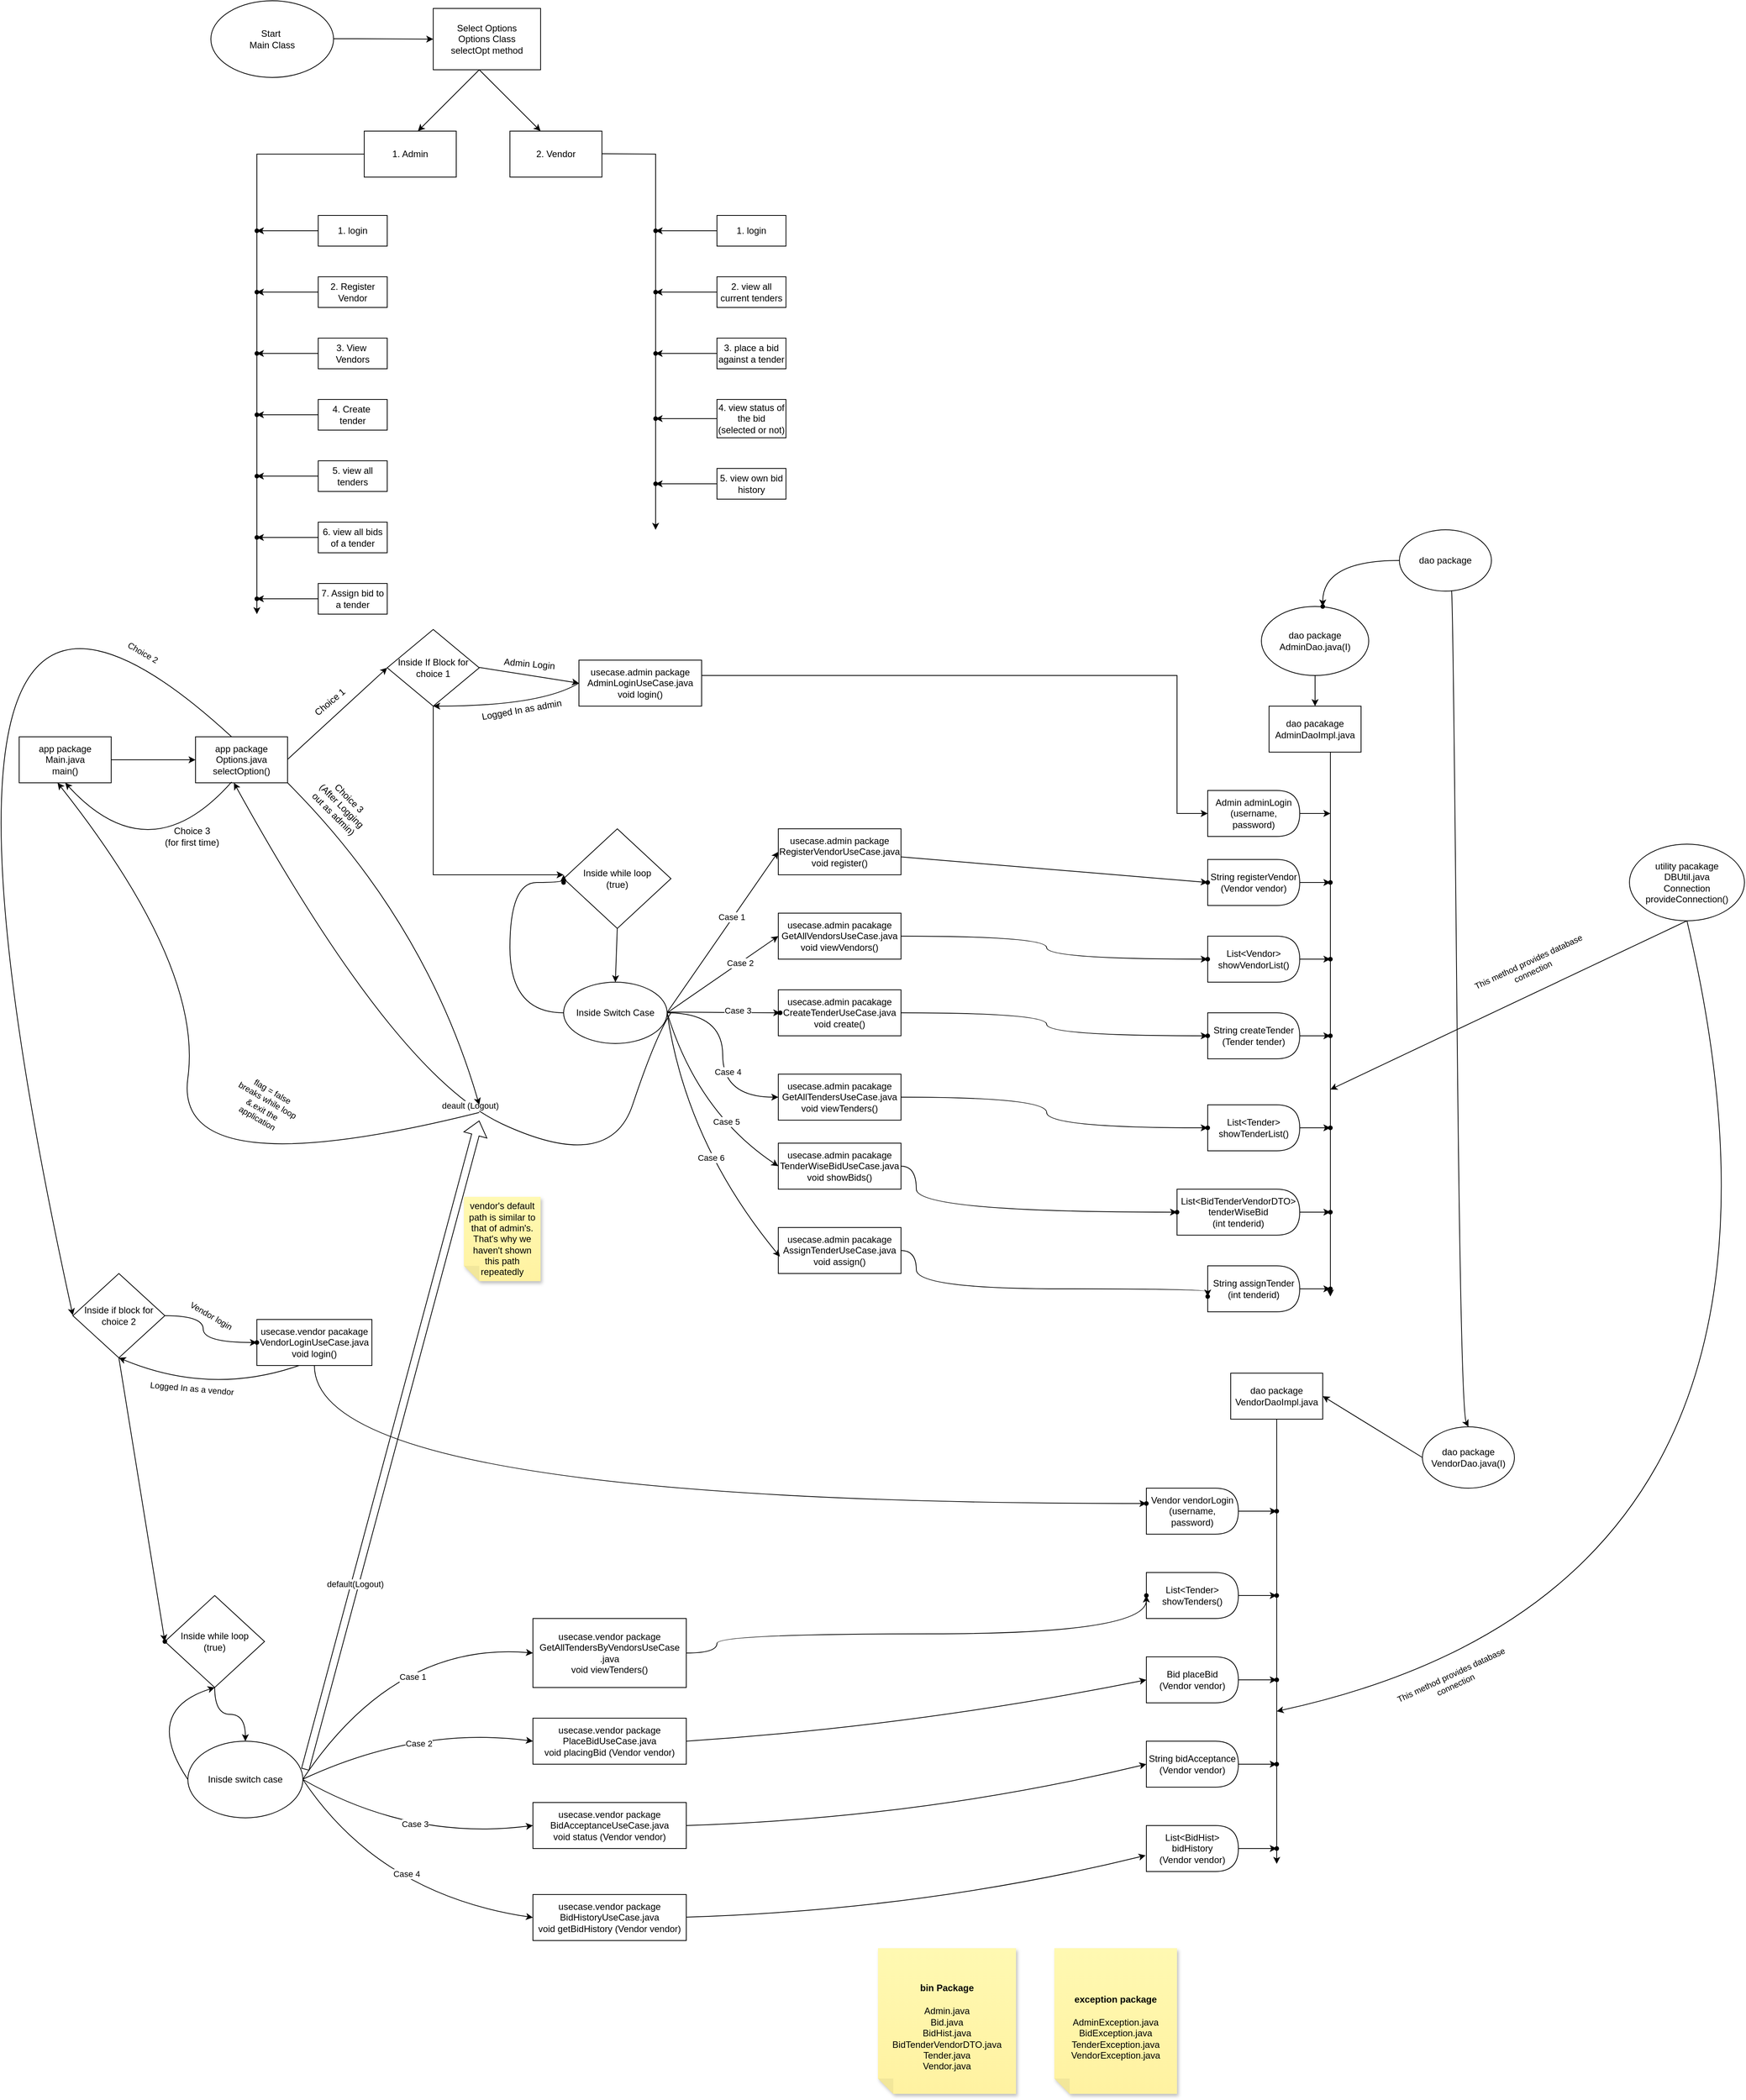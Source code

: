 <mxfile version="20.4.0" type="device"><diagram id="Ul2iDiEWgDCmlywOVxto" name="Page-1"><mxGraphModel dx="1320" dy="484" grid="1" gridSize="10" guides="1" tooltips="1" connect="1" arrows="1" fold="1" page="1" pageScale="1" pageWidth="3000" pageHeight="3000" math="0" shadow="0"><root><mxCell id="0"/><mxCell id="1" parent="0"/><mxCell id="Vb8erwmo1ZX8nQdqo-HF-2" value="Start&amp;nbsp;&lt;br&gt;Main Class" style="ellipse;whiteSpace=wrap;html=1;" parent="1" vertex="1"><mxGeometry x="340" y="40" width="160" height="100" as="geometry"/></mxCell><mxCell id="Vb8erwmo1ZX8nQdqo-HF-3" value="" style="edgeStyle=none;orthogonalLoop=1;jettySize=auto;html=1;rounded=0;" parent="1" edge="1"><mxGeometry width="80" relative="1" as="geometry"><mxPoint x="500" y="89.5" as="sourcePoint"/><mxPoint x="630" y="90" as="targetPoint"/><Array as="points"><mxPoint x="530" y="89.5"/></Array></mxGeometry></mxCell><mxCell id="Vb8erwmo1ZX8nQdqo-HF-4" value="Select Options&lt;br&gt;Options Class&lt;br&gt;selectOpt method" style="whiteSpace=wrap;html=1;" parent="1" vertex="1"><mxGeometry x="630" y="50" width="140" height="80" as="geometry"/></mxCell><mxCell id="Vb8erwmo1ZX8nQdqo-HF-5" value="" style="edgeStyle=none;orthogonalLoop=1;jettySize=auto;html=1;rounded=0;" parent="1" edge="1"><mxGeometry width="80" relative="1" as="geometry"><mxPoint x="690" y="130" as="sourcePoint"/><mxPoint x="610" y="210" as="targetPoint"/><Array as="points"/></mxGeometry></mxCell><mxCell id="Vb8erwmo1ZX8nQdqo-HF-6" value="" style="edgeStyle=none;orthogonalLoop=1;jettySize=auto;html=1;rounded=0;" parent="1" edge="1"><mxGeometry width="80" relative="1" as="geometry"><mxPoint x="690" y="130" as="sourcePoint"/><mxPoint x="770" y="210" as="targetPoint"/><Array as="points"/></mxGeometry></mxCell><mxCell id="Vb8erwmo1ZX8nQdqo-HF-7" value="1. Admin" style="whiteSpace=wrap;html=1;" parent="1" vertex="1"><mxGeometry x="540" y="210" width="120" height="60" as="geometry"/></mxCell><mxCell id="Vb8erwmo1ZX8nQdqo-HF-8" value="2. Vendor" style="whiteSpace=wrap;html=1;" parent="1" vertex="1"><mxGeometry x="730" y="210" width="120" height="60" as="geometry"/></mxCell><mxCell id="Vb8erwmo1ZX8nQdqo-HF-10" value="" style="edgeStyle=none;orthogonalLoop=1;jettySize=auto;html=1;rounded=0;exitX=0;exitY=0.5;exitDx=0;exitDy=0;" parent="1" source="Vb8erwmo1ZX8nQdqo-HF-7" edge="1"><mxGeometry width="80" relative="1" as="geometry"><mxPoint x="530" y="270" as="sourcePoint"/><mxPoint x="400" y="840" as="targetPoint"/><Array as="points"><mxPoint x="400" y="240"/><mxPoint x="400" y="360"/><mxPoint x="400" y="800"/></Array></mxGeometry></mxCell><mxCell id="Vb8erwmo1ZX8nQdqo-HF-24" value="" style="edgeStyle=none;rounded=0;orthogonalLoop=1;jettySize=auto;html=1;" parent="1" source="Vb8erwmo1ZX8nQdqo-HF-13" target="Vb8erwmo1ZX8nQdqo-HF-23" edge="1"><mxGeometry relative="1" as="geometry"/></mxCell><mxCell id="Vb8erwmo1ZX8nQdqo-HF-13" value="1. login" style="whiteSpace=wrap;html=1;" parent="1" vertex="1"><mxGeometry x="480" y="320" width="90" height="40" as="geometry"/></mxCell><mxCell id="Vb8erwmo1ZX8nQdqo-HF-26" value="" style="edgeStyle=none;rounded=0;orthogonalLoop=1;jettySize=auto;html=1;" parent="1" source="Vb8erwmo1ZX8nQdqo-HF-14" target="Vb8erwmo1ZX8nQdqo-HF-25" edge="1"><mxGeometry relative="1" as="geometry"/></mxCell><mxCell id="Vb8erwmo1ZX8nQdqo-HF-14" value="2. Register Vendor" style="whiteSpace=wrap;html=1;" parent="1" vertex="1"><mxGeometry x="480" y="400" width="90" height="40" as="geometry"/></mxCell><mxCell id="Vb8erwmo1ZX8nQdqo-HF-28" value="" style="edgeStyle=none;rounded=0;orthogonalLoop=1;jettySize=auto;html=1;" parent="1" source="Vb8erwmo1ZX8nQdqo-HF-15" target="Vb8erwmo1ZX8nQdqo-HF-27" edge="1"><mxGeometry relative="1" as="geometry"/></mxCell><mxCell id="Vb8erwmo1ZX8nQdqo-HF-15" value="3. View&amp;nbsp; Vendors" style="whiteSpace=wrap;html=1;" parent="1" vertex="1"><mxGeometry x="480" y="480" width="90" height="40" as="geometry"/></mxCell><mxCell id="Vb8erwmo1ZX8nQdqo-HF-30" value="" style="edgeStyle=none;rounded=0;orthogonalLoop=1;jettySize=auto;html=1;" parent="1" source="Vb8erwmo1ZX8nQdqo-HF-16" target="Vb8erwmo1ZX8nQdqo-HF-29" edge="1"><mxGeometry relative="1" as="geometry"/></mxCell><mxCell id="Vb8erwmo1ZX8nQdqo-HF-16" value="4. Create&amp;nbsp; tender" style="whiteSpace=wrap;html=1;" parent="1" vertex="1"><mxGeometry x="480" y="560" width="90" height="40" as="geometry"/></mxCell><mxCell id="Vb8erwmo1ZX8nQdqo-HF-33" value="" style="edgeStyle=none;rounded=0;orthogonalLoop=1;jettySize=auto;html=1;" parent="1" source="Vb8erwmo1ZX8nQdqo-HF-17" target="Vb8erwmo1ZX8nQdqo-HF-32" edge="1"><mxGeometry relative="1" as="geometry"/></mxCell><mxCell id="Vb8erwmo1ZX8nQdqo-HF-17" value="5. view all&lt;br&gt;tenders" style="whiteSpace=wrap;html=1;" parent="1" vertex="1"><mxGeometry x="480" y="640" width="90" height="40" as="geometry"/></mxCell><mxCell id="Vb8erwmo1ZX8nQdqo-HF-36" value="" style="edgeStyle=none;rounded=0;orthogonalLoop=1;jettySize=auto;html=1;" parent="1" source="Vb8erwmo1ZX8nQdqo-HF-18" target="Vb8erwmo1ZX8nQdqo-HF-35" edge="1"><mxGeometry relative="1" as="geometry"/></mxCell><mxCell id="Vb8erwmo1ZX8nQdqo-HF-18" value="6. view all bids of a tender" style="whiteSpace=wrap;html=1;" parent="1" vertex="1"><mxGeometry x="480" y="720" width="90" height="40" as="geometry"/></mxCell><mxCell id="Vb8erwmo1ZX8nQdqo-HF-39" value="" style="edgeStyle=none;rounded=0;orthogonalLoop=1;jettySize=auto;html=1;" parent="1" source="Vb8erwmo1ZX8nQdqo-HF-19" target="Vb8erwmo1ZX8nQdqo-HF-38" edge="1"><mxGeometry relative="1" as="geometry"/></mxCell><mxCell id="Vb8erwmo1ZX8nQdqo-HF-19" value="7. Assign bid to a tender" style="whiteSpace=wrap;html=1;" parent="1" vertex="1"><mxGeometry x="480" y="800" width="90" height="40" as="geometry"/></mxCell><mxCell id="Vb8erwmo1ZX8nQdqo-HF-23" value="" style="shape=waypoint;sketch=0;size=6;pointerEvents=1;points=[];fillColor=default;resizable=0;rotatable=0;perimeter=centerPerimeter;snapToPoint=1;" parent="1" vertex="1"><mxGeometry x="380" y="320" width="40" height="40" as="geometry"/></mxCell><mxCell id="Vb8erwmo1ZX8nQdqo-HF-25" value="" style="shape=waypoint;sketch=0;size=6;pointerEvents=1;points=[];fillColor=default;resizable=0;rotatable=0;perimeter=centerPerimeter;snapToPoint=1;" parent="1" vertex="1"><mxGeometry x="380" y="400" width="40" height="40" as="geometry"/></mxCell><mxCell id="Vb8erwmo1ZX8nQdqo-HF-27" value="" style="shape=waypoint;sketch=0;size=6;pointerEvents=1;points=[];fillColor=default;resizable=0;rotatable=0;perimeter=centerPerimeter;snapToPoint=1;" parent="1" vertex="1"><mxGeometry x="380" y="480" width="40" height="40" as="geometry"/></mxCell><mxCell id="Vb8erwmo1ZX8nQdqo-HF-29" value="" style="shape=waypoint;sketch=0;size=6;pointerEvents=1;points=[];fillColor=default;resizable=0;rotatable=0;perimeter=centerPerimeter;snapToPoint=1;" parent="1" vertex="1"><mxGeometry x="380" y="560" width="40" height="40" as="geometry"/></mxCell><mxCell id="Vb8erwmo1ZX8nQdqo-HF-32" value="" style="shape=waypoint;sketch=0;size=6;pointerEvents=1;points=[];fillColor=default;resizable=0;rotatable=0;perimeter=centerPerimeter;snapToPoint=1;" parent="1" vertex="1"><mxGeometry x="380" y="640" width="40" height="40" as="geometry"/></mxCell><mxCell id="Vb8erwmo1ZX8nQdqo-HF-35" value="" style="shape=waypoint;sketch=0;size=6;pointerEvents=1;points=[];fillColor=default;resizable=0;rotatable=0;perimeter=centerPerimeter;snapToPoint=1;" parent="1" vertex="1"><mxGeometry x="380" y="720" width="40" height="40" as="geometry"/></mxCell><mxCell id="Vb8erwmo1ZX8nQdqo-HF-38" value="" style="shape=waypoint;sketch=0;size=6;pointerEvents=1;points=[];fillColor=default;resizable=0;rotatable=0;perimeter=centerPerimeter;snapToPoint=1;" parent="1" vertex="1"><mxGeometry x="380" y="800" width="40" height="40" as="geometry"/></mxCell><mxCell id="Vb8erwmo1ZX8nQdqo-HF-42" value="" style="edgeStyle=none;orthogonalLoop=1;jettySize=auto;html=1;rounded=0;" parent="1" edge="1"><mxGeometry width="80" relative="1" as="geometry"><mxPoint x="850" y="239.5" as="sourcePoint"/><mxPoint x="920" y="730" as="targetPoint"/><Array as="points"><mxPoint x="920" y="240"/></Array></mxGeometry></mxCell><mxCell id="Vb8erwmo1ZX8nQdqo-HF-49" value="" style="edgeStyle=none;rounded=0;orthogonalLoop=1;jettySize=auto;html=1;" parent="1" source="Vb8erwmo1ZX8nQdqo-HF-43" target="Vb8erwmo1ZX8nQdqo-HF-48" edge="1"><mxGeometry relative="1" as="geometry"/></mxCell><mxCell id="Vb8erwmo1ZX8nQdqo-HF-43" value="1. login" style="whiteSpace=wrap;html=1;" parent="1" vertex="1"><mxGeometry x="1000" y="320" width="90" height="40" as="geometry"/></mxCell><mxCell id="Vb8erwmo1ZX8nQdqo-HF-53" value="" style="edgeStyle=none;rounded=0;orthogonalLoop=1;jettySize=auto;html=1;" parent="1" source="Vb8erwmo1ZX8nQdqo-HF-44" target="Vb8erwmo1ZX8nQdqo-HF-52" edge="1"><mxGeometry relative="1" as="geometry"/></mxCell><mxCell id="Vb8erwmo1ZX8nQdqo-HF-44" value="2. view all current tenders" style="whiteSpace=wrap;html=1;" parent="1" vertex="1"><mxGeometry x="1000" y="400" width="90" height="40" as="geometry"/></mxCell><mxCell id="Vb8erwmo1ZX8nQdqo-HF-55" value="" style="edgeStyle=none;rounded=0;orthogonalLoop=1;jettySize=auto;html=1;" parent="1" source="Vb8erwmo1ZX8nQdqo-HF-45" target="Vb8erwmo1ZX8nQdqo-HF-54" edge="1"><mxGeometry relative="1" as="geometry"/></mxCell><mxCell id="Vb8erwmo1ZX8nQdqo-HF-45" value="3. place a bid against a tender" style="whiteSpace=wrap;html=1;" parent="1" vertex="1"><mxGeometry x="1000" y="480" width="90" height="40" as="geometry"/></mxCell><mxCell id="Vb8erwmo1ZX8nQdqo-HF-64" value="" style="edgeStyle=none;rounded=0;orthogonalLoop=1;jettySize=auto;html=1;" parent="1" source="Vb8erwmo1ZX8nQdqo-HF-46" target="Vb8erwmo1ZX8nQdqo-HF-63" edge="1"><mxGeometry relative="1" as="geometry"/></mxCell><mxCell id="Vb8erwmo1ZX8nQdqo-HF-46" value="4. view status of the bid (selected or not)" style="whiteSpace=wrap;html=1;" parent="1" vertex="1"><mxGeometry x="1000" y="560" width="90" height="50" as="geometry"/></mxCell><mxCell id="Vb8erwmo1ZX8nQdqo-HF-66" value="" style="edgeStyle=none;rounded=0;orthogonalLoop=1;jettySize=auto;html=1;" parent="1" source="Vb8erwmo1ZX8nQdqo-HF-47" target="Vb8erwmo1ZX8nQdqo-HF-65" edge="1"><mxGeometry relative="1" as="geometry"/></mxCell><mxCell id="Vb8erwmo1ZX8nQdqo-HF-47" value="5. view own bid history" style="whiteSpace=wrap;html=1;" parent="1" vertex="1"><mxGeometry x="1000" y="650" width="90" height="40" as="geometry"/></mxCell><mxCell id="Vb8erwmo1ZX8nQdqo-HF-48" value="" style="shape=waypoint;sketch=0;size=6;pointerEvents=1;points=[];fillColor=default;resizable=0;rotatable=0;perimeter=centerPerimeter;snapToPoint=1;" parent="1" vertex="1"><mxGeometry x="900" y="320" width="40" height="40" as="geometry"/></mxCell><mxCell id="Vb8erwmo1ZX8nQdqo-HF-52" value="" style="shape=waypoint;sketch=0;size=6;pointerEvents=1;points=[];fillColor=default;resizable=0;rotatable=0;perimeter=centerPerimeter;snapToPoint=1;" parent="1" vertex="1"><mxGeometry x="900" y="400" width="40" height="40" as="geometry"/></mxCell><mxCell id="Vb8erwmo1ZX8nQdqo-HF-54" value="" style="shape=waypoint;sketch=0;size=6;pointerEvents=1;points=[];fillColor=default;resizable=0;rotatable=0;perimeter=centerPerimeter;snapToPoint=1;" parent="1" vertex="1"><mxGeometry x="900" y="480" width="40" height="40" as="geometry"/></mxCell><mxCell id="Vb8erwmo1ZX8nQdqo-HF-63" value="" style="shape=waypoint;sketch=0;size=6;pointerEvents=1;points=[];fillColor=default;resizable=0;rotatable=0;perimeter=centerPerimeter;snapToPoint=1;" parent="1" vertex="1"><mxGeometry x="900" y="565" width="40" height="40" as="geometry"/></mxCell><mxCell id="Vb8erwmo1ZX8nQdqo-HF-65" value="" style="shape=waypoint;sketch=0;size=6;pointerEvents=1;points=[];fillColor=default;resizable=0;rotatable=0;perimeter=centerPerimeter;snapToPoint=1;" parent="1" vertex="1"><mxGeometry x="900" y="650" width="40" height="40" as="geometry"/></mxCell><mxCell id="sPoyVnYKJgYeR2jsrDUK-5" value="" style="edgeStyle=orthogonalEdgeStyle;rounded=0;orthogonalLoop=1;jettySize=auto;html=1;" edge="1" parent="1" source="sPoyVnYKJgYeR2jsrDUK-1" target="sPoyVnYKJgYeR2jsrDUK-3"><mxGeometry relative="1" as="geometry"/></mxCell><mxCell id="sPoyVnYKJgYeR2jsrDUK-1" value="app package&lt;br&gt;Main.java&lt;br&gt;main()" style="whiteSpace=wrap;html=1;" vertex="1" parent="1"><mxGeometry x="90" y="1000" width="120" height="60" as="geometry"/></mxCell><mxCell id="sPoyVnYKJgYeR2jsrDUK-3" value="app package&lt;br&gt;Options.java&lt;br&gt;selectOption()" style="whiteSpace=wrap;html=1;" vertex="1" parent="1"><mxGeometry x="320" y="1000" width="120" height="60" as="geometry"/></mxCell><mxCell id="sPoyVnYKJgYeR2jsrDUK-20" style="edgeStyle=orthogonalEdgeStyle;rounded=0;orthogonalLoop=1;jettySize=auto;html=1;exitX=1;exitY=0.5;exitDx=0;exitDy=0;entryX=0;entryY=0.5;entryDx=0;entryDy=0;" edge="1" parent="1" source="sPoyVnYKJgYeR2jsrDUK-4" target="sPoyVnYKJgYeR2jsrDUK-17"><mxGeometry relative="1" as="geometry"><Array as="points"><mxPoint x="1600" y="920"/><mxPoint x="1600" y="1100"/></Array></mxGeometry></mxCell><mxCell id="sPoyVnYKJgYeR2jsrDUK-4" value="usecase.admin package AdminLoginUseCase.java&lt;br&gt;void login()" style="whiteSpace=wrap;html=1;" vertex="1" parent="1"><mxGeometry x="820" y="900" width="160" height="60" as="geometry"/></mxCell><mxCell id="sPoyVnYKJgYeR2jsrDUK-8" value="" style="edgeStyle=none;orthogonalLoop=1;jettySize=auto;html=1;rounded=0;entryX=0;entryY=0.5;entryDx=0;entryDy=0;" edge="1" parent="1" target="sPoyVnYKJgYeR2jsrDUK-23"><mxGeometry width="80" relative="1" as="geometry"><mxPoint x="440" y="1029.5" as="sourcePoint"/><mxPoint x="520" y="1029.5" as="targetPoint"/><Array as="points"/></mxGeometry></mxCell><mxCell id="sPoyVnYKJgYeR2jsrDUK-9" value="Choice 1" style="text;html=1;resizable=0;autosize=1;align=center;verticalAlign=middle;points=[];fillColor=none;strokeColor=none;rounded=0;rotation=-40;" vertex="1" parent="1"><mxGeometry x="460" y="940" width="70" height="30" as="geometry"/></mxCell><mxCell id="sPoyVnYKJgYeR2jsrDUK-13" value="Choice 3 &lt;br&gt;(for first time)" style="text;html=1;resizable=0;autosize=1;align=center;verticalAlign=middle;points=[];fillColor=none;strokeColor=none;rounded=0;rotation=0;" vertex="1" parent="1"><mxGeometry x="270" y="1110" width="90" height="40" as="geometry"/></mxCell><mxCell id="sPoyVnYKJgYeR2jsrDUK-14" value="Admin Login" style="text;html=1;resizable=0;autosize=1;align=center;verticalAlign=middle;points=[];fillColor=none;strokeColor=none;rounded=0;rotation=5;" vertex="1" parent="1"><mxGeometry x="710" y="890" width="90" height="30" as="geometry"/></mxCell><mxCell id="sPoyVnYKJgYeR2jsrDUK-64" value="" style="edgeStyle=none;rounded=0;orthogonalLoop=1;jettySize=auto;html=1;" edge="1" parent="1" source="sPoyVnYKJgYeR2jsrDUK-15" target="sPoyVnYKJgYeR2jsrDUK-16"><mxGeometry relative="1" as="geometry"/></mxCell><mxCell id="sPoyVnYKJgYeR2jsrDUK-15" value="dao package&lt;br&gt;AdminDao.java(I)" style="ellipse;whiteSpace=wrap;html=1;" vertex="1" parent="1"><mxGeometry x="1710" y="830" width="140" height="90" as="geometry"/></mxCell><mxCell id="sPoyVnYKJgYeR2jsrDUK-16" value="dao pacakage&lt;br&gt;AdminDaoImpl.java" style="whiteSpace=wrap;html=1;" vertex="1" parent="1"><mxGeometry x="1720" y="960" width="120" height="60" as="geometry"/></mxCell><mxCell id="sPoyVnYKJgYeR2jsrDUK-17" value="Admin adminLogin&lt;br&gt;(username,&lt;br&gt;password)" style="shape=delay;whiteSpace=wrap;html=1;rotation=0;" vertex="1" parent="1"><mxGeometry x="1640" y="1070" width="120" height="60" as="geometry"/></mxCell><mxCell id="sPoyVnYKJgYeR2jsrDUK-23" value="Inside If Block for choice 1" style="rhombus;whiteSpace=wrap;html=1;" vertex="1" parent="1"><mxGeometry x="570" y="860" width="120" height="100" as="geometry"/></mxCell><mxCell id="sPoyVnYKJgYeR2jsrDUK-24" value="" style="edgeStyle=none;orthogonalLoop=1;jettySize=auto;html=1;rounded=0;curved=1;" edge="1" parent="1"><mxGeometry width="80" relative="1" as="geometry"><mxPoint x="690" y="909.5" as="sourcePoint"/><mxPoint x="820" y="930" as="targetPoint"/><Array as="points"/></mxGeometry></mxCell><mxCell id="sPoyVnYKJgYeR2jsrDUK-25" value="" style="edgeStyle=none;orthogonalLoop=1;jettySize=auto;html=1;rounded=0;curved=1;entryX=0.5;entryY=1;entryDx=0;entryDy=0;exitX=0;exitY=0.5;exitDx=0;exitDy=0;" edge="1" parent="1" source="sPoyVnYKJgYeR2jsrDUK-4" target="sPoyVnYKJgYeR2jsrDUK-23"><mxGeometry width="80" relative="1" as="geometry"><mxPoint x="810" y="930" as="sourcePoint"/><mxPoint x="650" y="1040" as="targetPoint"/><Array as="points"><mxPoint x="770" y="960"/></Array></mxGeometry></mxCell><mxCell id="sPoyVnYKJgYeR2jsrDUK-26" value="Logged In as admin" style="text;html=1;resizable=0;autosize=1;align=center;verticalAlign=middle;points=[];fillColor=none;strokeColor=none;rounded=0;rotation=-10;" vertex="1" parent="1"><mxGeometry x="680" y="950" width="130" height="30" as="geometry"/></mxCell><mxCell id="sPoyVnYKJgYeR2jsrDUK-27" value="Inside while loop&lt;br&gt;(true)" style="rhombus;whiteSpace=wrap;html=1;" vertex="1" parent="1"><mxGeometry x="800" y="1120" width="140" height="130" as="geometry"/></mxCell><mxCell id="sPoyVnYKJgYeR2jsrDUK-28" value="" style="edgeStyle=none;orthogonalLoop=1;jettySize=auto;html=1;rounded=0;" edge="1" parent="1"><mxGeometry width="80" relative="1" as="geometry"><mxPoint x="630" y="960" as="sourcePoint"/><mxPoint x="800" y="1180" as="targetPoint"/><Array as="points"><mxPoint x="630" y="1020"/><mxPoint x="630" y="1180"/><mxPoint x="760" y="1180"/></Array></mxGeometry></mxCell><mxCell id="sPoyVnYKJgYeR2jsrDUK-90" value="" style="edgeStyle=orthogonalEdgeStyle;curved=1;rounded=0;orthogonalLoop=1;jettySize=auto;html=1;entryX=0;entryY=0.5;entryDx=0;entryDy=0;" edge="1" parent="1" source="sPoyVnYKJgYeR2jsrDUK-29" target="sPoyVnYKJgYeR2jsrDUK-75"><mxGeometry relative="1" as="geometry"/></mxCell><mxCell id="sPoyVnYKJgYeR2jsrDUK-97" value="Case 4" style="edgeLabel;html=1;align=center;verticalAlign=middle;resizable=0;points=[];" vertex="1" connectable="0" parent="sPoyVnYKJgYeR2jsrDUK-90"><mxGeometry x="0.165" y="6" relative="1" as="geometry"><mxPoint y="1" as="offset"/></mxGeometry></mxCell><mxCell id="sPoyVnYKJgYeR2jsrDUK-110" value="" style="edgeStyle=orthogonalEdgeStyle;curved=1;rounded=0;orthogonalLoop=1;jettySize=auto;html=1;" edge="1" parent="1" source="sPoyVnYKJgYeR2jsrDUK-29"><mxGeometry relative="1" as="geometry"><mxPoint x="800" y="1180" as="targetPoint"/><Array as="points"><mxPoint x="730" y="1360"/><mxPoint x="730" y="1190"/></Array></mxGeometry></mxCell><mxCell id="sPoyVnYKJgYeR2jsrDUK-29" value="Inside Switch Case" style="ellipse;whiteSpace=wrap;html=1;" vertex="1" parent="1"><mxGeometry x="800" y="1320" width="135" height="80" as="geometry"/></mxCell><mxCell id="sPoyVnYKJgYeR2jsrDUK-30" value="" style="edgeStyle=none;orthogonalLoop=1;jettySize=auto;html=1;rounded=0;exitX=0.5;exitY=1;exitDx=0;exitDy=0;entryX=0.5;entryY=0;entryDx=0;entryDy=0;" edge="1" parent="1" source="sPoyVnYKJgYeR2jsrDUK-27" target="sPoyVnYKJgYeR2jsrDUK-29"><mxGeometry width="80" relative="1" as="geometry"><mxPoint x="830" y="1270" as="sourcePoint"/><mxPoint x="860" y="1310" as="targetPoint"/><Array as="points"/></mxGeometry></mxCell><mxCell id="sPoyVnYKJgYeR2jsrDUK-63" value="" style="edgeStyle=none;rounded=0;orthogonalLoop=1;jettySize=auto;html=1;" edge="1" parent="1" source="sPoyVnYKJgYeR2jsrDUK-31" target="sPoyVnYKJgYeR2jsrDUK-62"><mxGeometry relative="1" as="geometry"/></mxCell><mxCell id="sPoyVnYKJgYeR2jsrDUK-31" value="usecase.admin package&lt;br&gt;RegisterVendorUseCase.java&lt;br&gt;void register()" style="whiteSpace=wrap;html=1;" vertex="1" parent="1"><mxGeometry x="1080" y="1120" width="160" height="60" as="geometry"/></mxCell><mxCell id="sPoyVnYKJgYeR2jsrDUK-32" value="" style="edgeStyle=none;orthogonalLoop=1;jettySize=auto;html=1;rounded=0;entryX=0;entryY=0.5;entryDx=0;entryDy=0;" edge="1" parent="1" target="sPoyVnYKJgYeR2jsrDUK-31"><mxGeometry width="80" relative="1" as="geometry"><mxPoint x="935" y="1359.5" as="sourcePoint"/><mxPoint x="1015" y="1359.5" as="targetPoint"/><Array as="points"/></mxGeometry></mxCell><mxCell id="sPoyVnYKJgYeR2jsrDUK-94" value="Case 1" style="edgeLabel;html=1;align=center;verticalAlign=middle;resizable=0;points=[];" vertex="1" connectable="0" parent="sPoyVnYKJgYeR2jsrDUK-32"><mxGeometry x="0.179" y="2" relative="1" as="geometry"><mxPoint as="offset"/></mxGeometry></mxCell><mxCell id="sPoyVnYKJgYeR2jsrDUK-45" value="" style="edgeStyle=none;rounded=0;orthogonalLoop=1;jettySize=auto;html=1;" edge="1" parent="1" source="sPoyVnYKJgYeR2jsrDUK-33" target="sPoyVnYKJgYeR2jsrDUK-44"><mxGeometry relative="1" as="geometry"/></mxCell><mxCell id="sPoyVnYKJgYeR2jsrDUK-33" value="String registerVendor&lt;br&gt;(Vendor vendor)" style="shape=delay;whiteSpace=wrap;html=1;rotation=0;" vertex="1" parent="1"><mxGeometry x="1640" y="1160" width="120" height="60" as="geometry"/></mxCell><mxCell id="sPoyVnYKJgYeR2jsrDUK-48" value="" style="edgeStyle=none;rounded=0;orthogonalLoop=1;jettySize=auto;html=1;" edge="1" parent="1" source="sPoyVnYKJgYeR2jsrDUK-34" target="sPoyVnYKJgYeR2jsrDUK-47"><mxGeometry relative="1" as="geometry"/></mxCell><mxCell id="sPoyVnYKJgYeR2jsrDUK-34" value="List&amp;lt;Vendor&amp;gt;&lt;br&gt;showVendorList()" style="shape=delay;whiteSpace=wrap;html=1;rotation=0;" vertex="1" parent="1"><mxGeometry x="1640" y="1260" width="120" height="60" as="geometry"/></mxCell><mxCell id="sPoyVnYKJgYeR2jsrDUK-51" value="" style="edgeStyle=none;rounded=0;orthogonalLoop=1;jettySize=auto;html=1;" edge="1" parent="1" source="sPoyVnYKJgYeR2jsrDUK-35" target="sPoyVnYKJgYeR2jsrDUK-50"><mxGeometry relative="1" as="geometry"/></mxCell><mxCell id="sPoyVnYKJgYeR2jsrDUK-35" value="String createTender&lt;br&gt;(Tender tender)" style="shape=delay;whiteSpace=wrap;html=1;rotation=0;" vertex="1" parent="1"><mxGeometry x="1640" y="1360" width="120" height="60" as="geometry"/></mxCell><mxCell id="sPoyVnYKJgYeR2jsrDUK-54" value="" style="edgeStyle=none;rounded=0;orthogonalLoop=1;jettySize=auto;html=1;" edge="1" parent="1" source="sPoyVnYKJgYeR2jsrDUK-36" target="sPoyVnYKJgYeR2jsrDUK-53"><mxGeometry relative="1" as="geometry"/></mxCell><mxCell id="sPoyVnYKJgYeR2jsrDUK-36" value="List&amp;lt;Tender&amp;gt;&lt;br&gt;showTenderList()" style="shape=delay;whiteSpace=wrap;html=1;rotation=0;" vertex="1" parent="1"><mxGeometry x="1640" y="1480" width="120" height="60" as="geometry"/></mxCell><mxCell id="sPoyVnYKJgYeR2jsrDUK-57" value="" style="edgeStyle=none;rounded=0;orthogonalLoop=1;jettySize=auto;html=1;" edge="1" parent="1" source="sPoyVnYKJgYeR2jsrDUK-37" target="sPoyVnYKJgYeR2jsrDUK-56"><mxGeometry relative="1" as="geometry"/></mxCell><mxCell id="sPoyVnYKJgYeR2jsrDUK-37" value="List&amp;lt;BidTenderVendorDTO&amp;gt;&lt;br&gt;tenderWiseBid&lt;br&gt;(int tenderid)" style="shape=delay;whiteSpace=wrap;html=1;rotation=0;" vertex="1" parent="1"><mxGeometry x="1600" y="1590" width="160" height="60" as="geometry"/></mxCell><mxCell id="sPoyVnYKJgYeR2jsrDUK-39" value="" style="edgeStyle=none;orthogonalLoop=1;jettySize=auto;html=1;rounded=0;startArrow=none;" edge="1" parent="1" source="sPoyVnYKJgYeR2jsrDUK-59"><mxGeometry width="80" relative="1" as="geometry"><mxPoint x="1800" y="1020" as="sourcePoint"/><mxPoint x="1800" y="1730" as="targetPoint"/><Array as="points"/></mxGeometry></mxCell><mxCell id="sPoyVnYKJgYeR2jsrDUK-60" value="" style="edgeStyle=none;rounded=0;orthogonalLoop=1;jettySize=auto;html=1;" edge="1" parent="1" source="sPoyVnYKJgYeR2jsrDUK-40" target="sPoyVnYKJgYeR2jsrDUK-59"><mxGeometry relative="1" as="geometry"/></mxCell><mxCell id="sPoyVnYKJgYeR2jsrDUK-40" value="String assignTender&lt;br&gt;(int tenderid)" style="shape=delay;whiteSpace=wrap;html=1;rotation=0;" vertex="1" parent="1"><mxGeometry x="1640" y="1690" width="120" height="60" as="geometry"/></mxCell><mxCell id="sPoyVnYKJgYeR2jsrDUK-42" value="" style="edgeStyle=none;rounded=0;orthogonalLoop=1;jettySize=auto;html=1;" edge="1" parent="1" source="sPoyVnYKJgYeR2jsrDUK-17"><mxGeometry relative="1" as="geometry"><mxPoint x="1800" y="1100" as="targetPoint"/></mxGeometry></mxCell><mxCell id="sPoyVnYKJgYeR2jsrDUK-44" value="" style="shape=waypoint;sketch=0;size=6;pointerEvents=1;points=[];fillColor=default;resizable=0;rotatable=0;perimeter=centerPerimeter;snapToPoint=1;" vertex="1" parent="1"><mxGeometry x="1780" y="1170" width="40" height="40" as="geometry"/></mxCell><mxCell id="sPoyVnYKJgYeR2jsrDUK-47" value="" style="shape=waypoint;sketch=0;size=6;pointerEvents=1;points=[];fillColor=default;resizable=0;rotatable=0;perimeter=centerPerimeter;snapToPoint=1;" vertex="1" parent="1"><mxGeometry x="1780" y="1270" width="40" height="40" as="geometry"/></mxCell><mxCell id="sPoyVnYKJgYeR2jsrDUK-49" value="" style="edgeStyle=none;orthogonalLoop=1;jettySize=auto;html=1;rounded=0;endArrow=none;" edge="1" parent="1" target="sPoyVnYKJgYeR2jsrDUK-47"><mxGeometry width="80" relative="1" as="geometry"><mxPoint x="1800" y="1020" as="sourcePoint"/><mxPoint x="1800" y="1730" as="targetPoint"/><Array as="points"/></mxGeometry></mxCell><mxCell id="sPoyVnYKJgYeR2jsrDUK-50" value="" style="shape=waypoint;sketch=0;size=6;pointerEvents=1;points=[];fillColor=default;resizable=0;rotatable=0;perimeter=centerPerimeter;snapToPoint=1;" vertex="1" parent="1"><mxGeometry x="1780" y="1370" width="40" height="40" as="geometry"/></mxCell><mxCell id="sPoyVnYKJgYeR2jsrDUK-52" value="" style="edgeStyle=none;orthogonalLoop=1;jettySize=auto;html=1;rounded=0;startArrow=none;endArrow=none;" edge="1" parent="1" source="sPoyVnYKJgYeR2jsrDUK-47" target="sPoyVnYKJgYeR2jsrDUK-50"><mxGeometry width="80" relative="1" as="geometry"><mxPoint x="1800" y="1290" as="sourcePoint"/><mxPoint x="1800" y="1730" as="targetPoint"/><Array as="points"/></mxGeometry></mxCell><mxCell id="sPoyVnYKJgYeR2jsrDUK-53" value="" style="shape=waypoint;sketch=0;size=6;pointerEvents=1;points=[];fillColor=default;resizable=0;rotatable=0;perimeter=centerPerimeter;snapToPoint=1;" vertex="1" parent="1"><mxGeometry x="1780" y="1490" width="40" height="40" as="geometry"/></mxCell><mxCell id="sPoyVnYKJgYeR2jsrDUK-55" value="" style="edgeStyle=none;orthogonalLoop=1;jettySize=auto;html=1;rounded=0;startArrow=none;endArrow=none;" edge="1" parent="1" source="sPoyVnYKJgYeR2jsrDUK-50" target="sPoyVnYKJgYeR2jsrDUK-53"><mxGeometry width="80" relative="1" as="geometry"><mxPoint x="1800" y="1390" as="sourcePoint"/><mxPoint x="1800" y="1730" as="targetPoint"/><Array as="points"/></mxGeometry></mxCell><mxCell id="sPoyVnYKJgYeR2jsrDUK-56" value="" style="shape=waypoint;sketch=0;size=6;pointerEvents=1;points=[];fillColor=default;resizable=0;rotatable=0;perimeter=centerPerimeter;snapToPoint=1;" vertex="1" parent="1"><mxGeometry x="1780" y="1600" width="40" height="40" as="geometry"/></mxCell><mxCell id="sPoyVnYKJgYeR2jsrDUK-58" value="" style="edgeStyle=none;orthogonalLoop=1;jettySize=auto;html=1;rounded=0;startArrow=none;endArrow=none;" edge="1" parent="1" source="sPoyVnYKJgYeR2jsrDUK-53" target="sPoyVnYKJgYeR2jsrDUK-56"><mxGeometry width="80" relative="1" as="geometry"><mxPoint x="1800" y="1510" as="sourcePoint"/><mxPoint x="1800" y="1730" as="targetPoint"/><Array as="points"/></mxGeometry></mxCell><mxCell id="sPoyVnYKJgYeR2jsrDUK-59" value="" style="shape=waypoint;sketch=0;size=6;pointerEvents=1;points=[];fillColor=default;resizable=0;rotatable=0;perimeter=centerPerimeter;snapToPoint=1;" vertex="1" parent="1"><mxGeometry x="1780" y="1700" width="40" height="40" as="geometry"/></mxCell><mxCell id="sPoyVnYKJgYeR2jsrDUK-61" value="" style="edgeStyle=none;orthogonalLoop=1;jettySize=auto;html=1;rounded=0;startArrow=none;endArrow=none;" edge="1" parent="1" source="sPoyVnYKJgYeR2jsrDUK-56" target="sPoyVnYKJgYeR2jsrDUK-59"><mxGeometry width="80" relative="1" as="geometry"><mxPoint x="1800" y="1620" as="sourcePoint"/><mxPoint x="1800" y="1730" as="targetPoint"/><Array as="points"/></mxGeometry></mxCell><mxCell id="sPoyVnYKJgYeR2jsrDUK-62" value="" style="shape=waypoint;sketch=0;size=6;pointerEvents=1;points=[];fillColor=default;resizable=0;rotatable=0;perimeter=centerPerimeter;snapToPoint=1;" vertex="1" parent="1"><mxGeometry x="1620" y="1170" width="40" height="40" as="geometry"/></mxCell><mxCell id="sPoyVnYKJgYeR2jsrDUK-65" value="utility pacakage&lt;br&gt;DBUtil.java&lt;br&gt;Connection provideConnection()" style="ellipse;whiteSpace=wrap;html=1;" vertex="1" parent="1"><mxGeometry x="2190" y="1140" width="150" height="100" as="geometry"/></mxCell><mxCell id="sPoyVnYKJgYeR2jsrDUK-70" value="" style="edgeStyle=none;orthogonalLoop=1;jettySize=auto;html=1;rounded=0;curved=1;exitX=0.5;exitY=1;exitDx=0;exitDy=0;" edge="1" parent="1" source="sPoyVnYKJgYeR2jsrDUK-65"><mxGeometry width="80" relative="1" as="geometry"><mxPoint x="2260" y="1250" as="sourcePoint"/><mxPoint x="1800" y="1460" as="targetPoint"/><Array as="points"/></mxGeometry></mxCell><mxCell id="sPoyVnYKJgYeR2jsrDUK-71" value="This method provides database&lt;br&gt;connection" style="edgeLabel;html=1;align=center;verticalAlign=middle;resizable=0;points=[];rotation=-25;" vertex="1" connectable="0" parent="sPoyVnYKJgYeR2jsrDUK-70"><mxGeometry x="-0.134" y="-1" relative="1" as="geometry"><mxPoint x="-3" y="-34" as="offset"/></mxGeometry></mxCell><mxCell id="sPoyVnYKJgYeR2jsrDUK-79" value="" style="edgeStyle=orthogonalEdgeStyle;curved=1;rounded=0;orthogonalLoop=1;jettySize=auto;html=1;" edge="1" parent="1" source="sPoyVnYKJgYeR2jsrDUK-72" target="sPoyVnYKJgYeR2jsrDUK-78"><mxGeometry relative="1" as="geometry"/></mxCell><mxCell id="sPoyVnYKJgYeR2jsrDUK-72" value="usecase.admin pacakage&lt;br&gt;GetAllVendorsUseCase.java&lt;br&gt;void viewVendors()" style="whiteSpace=wrap;html=1;" vertex="1" parent="1"><mxGeometry x="1080" y="1230" width="160" height="60" as="geometry"/></mxCell><mxCell id="sPoyVnYKJgYeR2jsrDUK-73" value="" style="edgeStyle=none;orthogonalLoop=1;jettySize=auto;html=1;rounded=0;curved=1;entryX=0;entryY=0.5;entryDx=0;entryDy=0;" edge="1" parent="1" target="sPoyVnYKJgYeR2jsrDUK-72"><mxGeometry width="80" relative="1" as="geometry"><mxPoint x="935" y="1360" as="sourcePoint"/><mxPoint x="1015" y="1360" as="targetPoint"/><Array as="points"/></mxGeometry></mxCell><mxCell id="sPoyVnYKJgYeR2jsrDUK-95" value="Case 2" style="edgeLabel;html=1;align=center;verticalAlign=middle;resizable=0;points=[];" vertex="1" connectable="0" parent="sPoyVnYKJgYeR2jsrDUK-73"><mxGeometry x="0.298" relative="1" as="geometry"><mxPoint as="offset"/></mxGeometry></mxCell><mxCell id="sPoyVnYKJgYeR2jsrDUK-81" value="" style="edgeStyle=orthogonalEdgeStyle;curved=1;rounded=0;orthogonalLoop=1;jettySize=auto;html=1;" edge="1" parent="1" source="sPoyVnYKJgYeR2jsrDUK-74" target="sPoyVnYKJgYeR2jsrDUK-80"><mxGeometry relative="1" as="geometry"/></mxCell><mxCell id="sPoyVnYKJgYeR2jsrDUK-74" value="usecase.admin pacakage&lt;br&gt;CreateTenderUseCase.java&lt;br&gt;void create()" style="whiteSpace=wrap;html=1;" vertex="1" parent="1"><mxGeometry x="1080" y="1330" width="160" height="60" as="geometry"/></mxCell><mxCell id="sPoyVnYKJgYeR2jsrDUK-83" value="" style="edgeStyle=orthogonalEdgeStyle;curved=1;rounded=0;orthogonalLoop=1;jettySize=auto;html=1;" edge="1" parent="1" source="sPoyVnYKJgYeR2jsrDUK-75" target="sPoyVnYKJgYeR2jsrDUK-82"><mxGeometry relative="1" as="geometry"/></mxCell><mxCell id="sPoyVnYKJgYeR2jsrDUK-75" value="usecase.admin pacakage&lt;br&gt;GetAllTendersUseCase.java&lt;br&gt;void viewTenders()" style="whiteSpace=wrap;html=1;" vertex="1" parent="1"><mxGeometry x="1080" y="1440" width="160" height="60" as="geometry"/></mxCell><mxCell id="sPoyVnYKJgYeR2jsrDUK-85" value="" style="edgeStyle=orthogonalEdgeStyle;curved=1;rounded=0;orthogonalLoop=1;jettySize=auto;html=1;" edge="1" parent="1" source="sPoyVnYKJgYeR2jsrDUK-76" target="sPoyVnYKJgYeR2jsrDUK-84"><mxGeometry relative="1" as="geometry"><Array as="points"><mxPoint x="1260" y="1560"/><mxPoint x="1260" y="1620"/></Array></mxGeometry></mxCell><mxCell id="sPoyVnYKJgYeR2jsrDUK-76" value="usecase.admin pacakage&lt;br&gt;TenderWiseBidUseCase.java&lt;br&gt;void showBids()" style="whiteSpace=wrap;html=1;" vertex="1" parent="1"><mxGeometry x="1080" y="1530" width="160" height="60" as="geometry"/></mxCell><mxCell id="sPoyVnYKJgYeR2jsrDUK-88" value="" style="edgeStyle=orthogonalEdgeStyle;curved=1;rounded=0;orthogonalLoop=1;jettySize=auto;html=1;" edge="1" parent="1" source="sPoyVnYKJgYeR2jsrDUK-77" target="sPoyVnYKJgYeR2jsrDUK-87"><mxGeometry relative="1" as="geometry"><Array as="points"><mxPoint x="1260" y="1670"/><mxPoint x="1260" y="1720"/><mxPoint x="1640" y="1720"/></Array></mxGeometry></mxCell><mxCell id="sPoyVnYKJgYeR2jsrDUK-77" value="usecase.admin pacakage&lt;br&gt;AssignTenderUseCase.java&lt;br&gt;void assign()" style="whiteSpace=wrap;html=1;" vertex="1" parent="1"><mxGeometry x="1080" y="1640" width="160" height="60" as="geometry"/></mxCell><mxCell id="sPoyVnYKJgYeR2jsrDUK-78" value="" style="shape=waypoint;sketch=0;size=6;pointerEvents=1;points=[];fillColor=default;resizable=0;rotatable=0;perimeter=centerPerimeter;snapToPoint=1;" vertex="1" parent="1"><mxGeometry x="1620" y="1270" width="40" height="40" as="geometry"/></mxCell><mxCell id="sPoyVnYKJgYeR2jsrDUK-80" value="" style="shape=waypoint;sketch=0;size=6;pointerEvents=1;points=[];fillColor=default;resizable=0;rotatable=0;perimeter=centerPerimeter;snapToPoint=1;" vertex="1" parent="1"><mxGeometry x="1620" y="1370" width="40" height="40" as="geometry"/></mxCell><mxCell id="sPoyVnYKJgYeR2jsrDUK-82" value="" style="shape=waypoint;sketch=0;size=6;pointerEvents=1;points=[];fillColor=default;resizable=0;rotatable=0;perimeter=centerPerimeter;snapToPoint=1;" vertex="1" parent="1"><mxGeometry x="1620" y="1490" width="40" height="40" as="geometry"/></mxCell><mxCell id="sPoyVnYKJgYeR2jsrDUK-84" value="" style="shape=waypoint;sketch=0;size=6;pointerEvents=1;points=[];fillColor=default;resizable=0;rotatable=0;perimeter=centerPerimeter;snapToPoint=1;" vertex="1" parent="1"><mxGeometry x="1580" y="1600" width="40" height="40" as="geometry"/></mxCell><mxCell id="sPoyVnYKJgYeR2jsrDUK-87" value="" style="shape=waypoint;sketch=0;size=6;pointerEvents=1;points=[];fillColor=default;resizable=0;rotatable=0;perimeter=centerPerimeter;snapToPoint=1;" vertex="1" parent="1"><mxGeometry x="1620" y="1710" width="40" height="40" as="geometry"/></mxCell><mxCell id="sPoyVnYKJgYeR2jsrDUK-89" value="" style="shape=waypoint;sketch=0;size=6;pointerEvents=1;points=[];fillColor=default;resizable=0;rotatable=0;perimeter=centerPerimeter;snapToPoint=1;" vertex="1" parent="1"><mxGeometry x="1062.5" y="1340" width="40" height="40" as="geometry"/></mxCell><mxCell id="sPoyVnYKJgYeR2jsrDUK-91" value="" style="edgeStyle=none;orthogonalLoop=1;jettySize=auto;html=1;rounded=0;curved=1;" edge="1" parent="1" target="sPoyVnYKJgYeR2jsrDUK-89"><mxGeometry width="80" relative="1" as="geometry"><mxPoint x="935" y="1359" as="sourcePoint"/><mxPoint x="1015" y="1359" as="targetPoint"/><Array as="points"/></mxGeometry></mxCell><mxCell id="sPoyVnYKJgYeR2jsrDUK-96" value="Case 3" style="edgeLabel;html=1;align=center;verticalAlign=middle;resizable=0;points=[];" vertex="1" connectable="0" parent="sPoyVnYKJgYeR2jsrDUK-91"><mxGeometry x="0.247" y="3" relative="1" as="geometry"><mxPoint as="offset"/></mxGeometry></mxCell><mxCell id="sPoyVnYKJgYeR2jsrDUK-92" value="" style="edgeStyle=none;orthogonalLoop=1;jettySize=auto;html=1;rounded=0;curved=1;entryX=0;entryY=0.5;entryDx=0;entryDy=0;" edge="1" parent="1" target="sPoyVnYKJgYeR2jsrDUK-76"><mxGeometry width="80" relative="1" as="geometry"><mxPoint x="935" y="1360" as="sourcePoint"/><mxPoint x="1065" y="1570" as="targetPoint"/><Array as="points"><mxPoint x="975" y="1490"/></Array></mxGeometry></mxCell><mxCell id="sPoyVnYKJgYeR2jsrDUK-98" value="Case 5" style="edgeLabel;html=1;align=center;verticalAlign=middle;resizable=0;points=[];" vertex="1" connectable="0" parent="sPoyVnYKJgYeR2jsrDUK-92"><mxGeometry x="0.319" y="11" relative="1" as="geometry"><mxPoint as="offset"/></mxGeometry></mxCell><mxCell id="sPoyVnYKJgYeR2jsrDUK-93" value="" style="edgeStyle=none;orthogonalLoop=1;jettySize=auto;html=1;rounded=0;curved=1;entryX=0.013;entryY=0.633;entryDx=0;entryDy=0;entryPerimeter=0;exitX=1;exitY=0.5;exitDx=0;exitDy=0;" edge="1" parent="1" source="sPoyVnYKJgYeR2jsrDUK-29" target="sPoyVnYKJgYeR2jsrDUK-77"><mxGeometry width="80" relative="1" as="geometry"><mxPoint x="850" y="1450" as="sourcePoint"/><mxPoint x="930" y="1450" as="targetPoint"/><Array as="points"><mxPoint x="960" y="1530"/></Array></mxGeometry></mxCell><mxCell id="sPoyVnYKJgYeR2jsrDUK-99" value="Case 6" style="edgeLabel;html=1;align=center;verticalAlign=middle;resizable=0;points=[];" vertex="1" connectable="0" parent="sPoyVnYKJgYeR2jsrDUK-93"><mxGeometry x="0.135" y="13" relative="1" as="geometry"><mxPoint as="offset"/></mxGeometry></mxCell><mxCell id="sPoyVnYKJgYeR2jsrDUK-100" value="" style="edgeStyle=none;orthogonalLoop=1;jettySize=auto;html=1;rounded=0;curved=1;entryX=0.417;entryY=1;entryDx=0;entryDy=0;entryPerimeter=0;" edge="1" parent="1" target="sPoyVnYKJgYeR2jsrDUK-3"><mxGeometry width="80" relative="1" as="geometry"><mxPoint x="940" y="1360" as="sourcePoint"/><mxPoint x="370" y="1240" as="targetPoint"/><Array as="points"><mxPoint x="920" y="1390"/><mxPoint x="860" y="1570"/><mxPoint x="580" y="1440"/></Array></mxGeometry></mxCell><mxCell id="sPoyVnYKJgYeR2jsrDUK-107" value="deault (Logout)" style="edgeLabel;html=1;align=center;verticalAlign=middle;resizable=0;points=[];" vertex="1" connectable="0" parent="sPoyVnYKJgYeR2jsrDUK-100"><mxGeometry x="-0.113" y="-5" relative="1" as="geometry"><mxPoint y="1" as="offset"/></mxGeometry></mxCell><mxCell id="sPoyVnYKJgYeR2jsrDUK-109" value="" style="shape=waypoint;sketch=0;size=6;pointerEvents=1;points=[];fillColor=default;resizable=0;rotatable=0;perimeter=centerPerimeter;snapToPoint=1;" vertex="1" parent="1"><mxGeometry x="780" y="1170" width="40" height="40" as="geometry"/></mxCell><mxCell id="sPoyVnYKJgYeR2jsrDUK-111" value="" style="edgeStyle=none;orthogonalLoop=1;jettySize=auto;html=1;rounded=0;curved=1;exitX=1;exitY=1;exitDx=0;exitDy=0;" edge="1" parent="1" source="sPoyVnYKJgYeR2jsrDUK-3"><mxGeometry width="80" relative="1" as="geometry"><mxPoint x="460" y="1055" as="sourcePoint"/><mxPoint x="690" y="1480" as="targetPoint"/><Array as="points"><mxPoint x="620" y="1240"/></Array></mxGeometry></mxCell><mxCell id="sPoyVnYKJgYeR2jsrDUK-112" value="Choice 3 &lt;br&gt;(After Logging &lt;br&gt;out as admin)" style="text;html=1;resizable=0;autosize=1;align=center;verticalAlign=middle;points=[];fillColor=none;strokeColor=none;rounded=0;rotation=45;" vertex="1" parent="1"><mxGeometry x="460" y="1060" width="100" height="60" as="geometry"/></mxCell><mxCell id="sPoyVnYKJgYeR2jsrDUK-114" value="" style="edgeStyle=none;orthogonalLoop=1;jettySize=auto;html=1;rounded=0;curved=1;exitX=0.392;exitY=0.983;exitDx=0;exitDy=0;exitPerimeter=0;entryX=0.5;entryY=1;entryDx=0;entryDy=0;" edge="1" parent="1" source="sPoyVnYKJgYeR2jsrDUK-3" target="sPoyVnYKJgYeR2jsrDUK-1"><mxGeometry width="80" relative="1" as="geometry"><mxPoint x="310" y="1099.5" as="sourcePoint"/><mxPoint x="140" y="1070" as="targetPoint"/><Array as="points"><mxPoint x="260" y="1180"/></Array></mxGeometry></mxCell><mxCell id="sPoyVnYKJgYeR2jsrDUK-115" value="" style="edgeStyle=none;orthogonalLoop=1;jettySize=auto;html=1;rounded=0;curved=1;entryX=0.417;entryY=1;entryDx=0;entryDy=0;entryPerimeter=0;" edge="1" parent="1" target="sPoyVnYKJgYeR2jsrDUK-1"><mxGeometry width="80" relative="1" as="geometry"><mxPoint x="690" y="1490" as="sourcePoint"/><mxPoint x="250" y="1320" as="targetPoint"/><Array as="points"><mxPoint x="290" y="1590"/><mxPoint x="330" y="1300"/></Array></mxGeometry></mxCell><mxCell id="sPoyVnYKJgYeR2jsrDUK-116" value="flag = false&lt;br&gt;breaks while loop&lt;br&gt;&amp;amp;.exit the &lt;br&gt;application" style="edgeLabel;html=1;align=center;verticalAlign=middle;resizable=0;points=[];rotation=30;" vertex="1" connectable="0" parent="sPoyVnYKJgYeR2jsrDUK-115"><mxGeometry x="-0.062" y="-21" relative="1" as="geometry"><mxPoint x="91" y="-52" as="offset"/></mxGeometry></mxCell><mxCell id="sPoyVnYKJgYeR2jsrDUK-124" value="" style="edgeStyle=orthogonalEdgeStyle;curved=1;rounded=0;orthogonalLoop=1;jettySize=auto;html=1;" edge="1" parent="1" source="sPoyVnYKJgYeR2jsrDUK-119" target="sPoyVnYKJgYeR2jsrDUK-123"><mxGeometry relative="1" as="geometry"/></mxCell><mxCell id="sPoyVnYKJgYeR2jsrDUK-125" value="Vendor login" style="edgeLabel;html=1;align=center;verticalAlign=middle;resizable=0;points=[];rotation=30;" vertex="1" connectable="0" parent="sPoyVnYKJgYeR2jsrDUK-124"><mxGeometry x="-0.484" y="-8" relative="1" as="geometry"><mxPoint x="20" y="-8" as="offset"/></mxGeometry></mxCell><mxCell id="sPoyVnYKJgYeR2jsrDUK-119" value="Inside if block for&lt;br&gt;choice 2" style="rhombus;whiteSpace=wrap;html=1;" vertex="1" parent="1"><mxGeometry x="160" y="1700" width="120" height="110" as="geometry"/></mxCell><mxCell id="sPoyVnYKJgYeR2jsrDUK-120" value="" style="edgeStyle=none;orthogonalLoop=1;jettySize=auto;html=1;rounded=0;curved=1;exitX=0.392;exitY=0;exitDx=0;exitDy=0;exitPerimeter=0;" edge="1" parent="1" source="sPoyVnYKJgYeR2jsrDUK-3"><mxGeometry width="80" relative="1" as="geometry"><mxPoint x="20" y="880" as="sourcePoint"/><mxPoint x="160" y="1754.5" as="targetPoint"/><Array as="points"><mxPoint x="-100" y="570"/></Array></mxGeometry></mxCell><mxCell id="sPoyVnYKJgYeR2jsrDUK-121" value="Choice 2" style="edgeLabel;html=1;align=center;verticalAlign=middle;resizable=0;points=[];rotation=30;" vertex="1" connectable="0" parent="sPoyVnYKJgYeR2jsrDUK-120"><mxGeometry x="-0.839" y="10" relative="1" as="geometry"><mxPoint y="-17" as="offset"/></mxGeometry></mxCell><mxCell id="sPoyVnYKJgYeR2jsrDUK-156" value="" style="edgeStyle=orthogonalEdgeStyle;curved=1;rounded=0;orthogonalLoop=1;jettySize=auto;html=1;" edge="1" parent="1" source="sPoyVnYKJgYeR2jsrDUK-122" target="sPoyVnYKJgYeR2jsrDUK-155"><mxGeometry relative="1" as="geometry"><Array as="points"><mxPoint x="475" y="2000"/></Array></mxGeometry></mxCell><mxCell id="sPoyVnYKJgYeR2jsrDUK-122" value="usecase.vendor pacakage&lt;br&gt;VendorLoginUseCase.java&lt;br&gt;void login()" style="whiteSpace=wrap;html=1;" vertex="1" parent="1"><mxGeometry x="400" y="1760" width="150" height="60" as="geometry"/></mxCell><mxCell id="sPoyVnYKJgYeR2jsrDUK-123" value="" style="shape=waypoint;sketch=0;size=6;pointerEvents=1;points=[];fillColor=default;resizable=0;rotatable=0;perimeter=centerPerimeter;snapToPoint=1;" vertex="1" parent="1"><mxGeometry x="380" y="1770" width="40" height="40" as="geometry"/></mxCell><mxCell id="sPoyVnYKJgYeR2jsrDUK-126" value="" style="edgeStyle=none;orthogonalLoop=1;jettySize=auto;html=1;rounded=0;curved=1;exitX=0.367;exitY=1;exitDx=0;exitDy=0;exitPerimeter=0;entryX=0.5;entryY=1;entryDx=0;entryDy=0;" edge="1" parent="1" source="sPoyVnYKJgYeR2jsrDUK-122" target="sPoyVnYKJgYeR2jsrDUK-119"><mxGeometry width="80" relative="1" as="geometry"><mxPoint x="380" y="1910" as="sourcePoint"/><mxPoint x="240" y="1910" as="targetPoint"/><Array as="points"><mxPoint x="340" y="1860"/></Array></mxGeometry></mxCell><mxCell id="sPoyVnYKJgYeR2jsrDUK-127" value="Logged In as a vendor" style="edgeLabel;html=1;align=center;verticalAlign=middle;resizable=0;points=[];rotation=5;" vertex="1" connectable="0" parent="sPoyVnYKJgYeR2jsrDUK-126"><mxGeometry x="0.104" y="-18" relative="1" as="geometry"><mxPoint x="-16" y="13" as="offset"/></mxGeometry></mxCell><mxCell id="sPoyVnYKJgYeR2jsrDUK-130" value="" style="edgeStyle=orthogonalEdgeStyle;curved=1;rounded=0;orthogonalLoop=1;jettySize=auto;html=1;" edge="1" parent="1" source="sPoyVnYKJgYeR2jsrDUK-128" target="sPoyVnYKJgYeR2jsrDUK-129"><mxGeometry relative="1" as="geometry"><Array as="points"><mxPoint x="1790" y="770"/></Array></mxGeometry></mxCell><mxCell id="sPoyVnYKJgYeR2jsrDUK-128" value="dao package" style="ellipse;whiteSpace=wrap;html=1;" vertex="1" parent="1"><mxGeometry x="1890" y="730" width="120" height="80" as="geometry"/></mxCell><mxCell id="sPoyVnYKJgYeR2jsrDUK-129" value="" style="shape=waypoint;sketch=0;size=6;pointerEvents=1;points=[];fillColor=default;resizable=0;rotatable=0;perimeter=centerPerimeter;snapToPoint=1;" vertex="1" parent="1"><mxGeometry x="1770" y="810" width="40" height="40" as="geometry"/></mxCell><mxCell id="sPoyVnYKJgYeR2jsrDUK-131" value="dao package&lt;br&gt;VendorDao.java(I)" style="ellipse;whiteSpace=wrap;html=1;" vertex="1" parent="1"><mxGeometry x="1920" y="1900" width="120" height="80" as="geometry"/></mxCell><mxCell id="sPoyVnYKJgYeR2jsrDUK-132" value="" style="edgeStyle=none;orthogonalLoop=1;jettySize=auto;html=1;rounded=0;curved=1;exitX=0.567;exitY=0.988;exitDx=0;exitDy=0;exitPerimeter=0;entryX=0.5;entryY=0;entryDx=0;entryDy=0;" edge="1" parent="1" source="sPoyVnYKJgYeR2jsrDUK-128" target="sPoyVnYKJgYeR2jsrDUK-131"><mxGeometry width="80" relative="1" as="geometry"><mxPoint x="1920" y="850" as="sourcePoint"/><mxPoint x="1980" y="1880" as="targetPoint"/><Array as="points"><mxPoint x="1960" y="830"/><mxPoint x="1970" y="1880"/></Array></mxGeometry></mxCell><mxCell id="sPoyVnYKJgYeR2jsrDUK-133" value="dao package&lt;br&gt;VendorDaoImpl.java" style="whiteSpace=wrap;html=1;" vertex="1" parent="1"><mxGeometry x="1670" y="1830" width="120" height="60" as="geometry"/></mxCell><mxCell id="sPoyVnYKJgYeR2jsrDUK-134" value="" style="edgeStyle=none;orthogonalLoop=1;jettySize=auto;html=1;rounded=0;curved=1;exitX=0;exitY=0.5;exitDx=0;exitDy=0;entryX=1;entryY=0.5;entryDx=0;entryDy=0;" edge="1" parent="1" source="sPoyVnYKJgYeR2jsrDUK-131" target="sPoyVnYKJgYeR2jsrDUK-133"><mxGeometry width="80" relative="1" as="geometry"><mxPoint x="1770" y="1900" as="sourcePoint"/><mxPoint x="1850" y="1900" as="targetPoint"/><Array as="points"/></mxGeometry></mxCell><mxCell id="sPoyVnYKJgYeR2jsrDUK-143" value="" style="edgeStyle=orthogonalEdgeStyle;curved=1;rounded=0;orthogonalLoop=1;jettySize=auto;html=1;" edge="1" parent="1" source="sPoyVnYKJgYeR2jsrDUK-135" target="sPoyVnYKJgYeR2jsrDUK-142"><mxGeometry relative="1" as="geometry"/></mxCell><mxCell id="sPoyVnYKJgYeR2jsrDUK-135" value="Vendor vendorLogin&lt;br&gt;(username,&lt;br&gt;password)" style="shape=delay;whiteSpace=wrap;html=1;rotation=0;" vertex="1" parent="1"><mxGeometry x="1560" y="1980" width="120" height="60" as="geometry"/></mxCell><mxCell id="sPoyVnYKJgYeR2jsrDUK-146" value="" style="edgeStyle=orthogonalEdgeStyle;curved=1;rounded=0;orthogonalLoop=1;jettySize=auto;html=1;" edge="1" parent="1" source="sPoyVnYKJgYeR2jsrDUK-136" target="sPoyVnYKJgYeR2jsrDUK-145"><mxGeometry relative="1" as="geometry"/></mxCell><mxCell id="sPoyVnYKJgYeR2jsrDUK-136" value="List&amp;lt;Tender&amp;gt; showTenders()" style="shape=delay;whiteSpace=wrap;html=1;rotation=0;" vertex="1" parent="1"><mxGeometry x="1560" y="2090" width="120" height="60" as="geometry"/></mxCell><mxCell id="sPoyVnYKJgYeR2jsrDUK-148" value="" style="edgeStyle=orthogonalEdgeStyle;curved=1;rounded=0;orthogonalLoop=1;jettySize=auto;html=1;" edge="1" parent="1" source="sPoyVnYKJgYeR2jsrDUK-137" target="sPoyVnYKJgYeR2jsrDUK-147"><mxGeometry relative="1" as="geometry"/></mxCell><mxCell id="sPoyVnYKJgYeR2jsrDUK-137" value="Bid placeBid&lt;br&gt;(Vendor vendor)" style="shape=delay;whiteSpace=wrap;html=1;rotation=0;" vertex="1" parent="1"><mxGeometry x="1560" y="2200" width="120" height="60" as="geometry"/></mxCell><mxCell id="sPoyVnYKJgYeR2jsrDUK-151" value="" style="edgeStyle=orthogonalEdgeStyle;curved=1;rounded=0;orthogonalLoop=1;jettySize=auto;html=1;" edge="1" parent="1" source="sPoyVnYKJgYeR2jsrDUK-138" target="sPoyVnYKJgYeR2jsrDUK-150"><mxGeometry relative="1" as="geometry"/></mxCell><mxCell id="sPoyVnYKJgYeR2jsrDUK-138" value="String bidAcceptance&lt;br&gt;(Vendor vendor)" style="shape=delay;whiteSpace=wrap;html=1;rotation=0;" vertex="1" parent="1"><mxGeometry x="1560" y="2310" width="120" height="60" as="geometry"/></mxCell><mxCell id="sPoyVnYKJgYeR2jsrDUK-153" value="" style="edgeStyle=orthogonalEdgeStyle;curved=1;rounded=0;orthogonalLoop=1;jettySize=auto;html=1;" edge="1" parent="1" source="sPoyVnYKJgYeR2jsrDUK-139" target="sPoyVnYKJgYeR2jsrDUK-152"><mxGeometry relative="1" as="geometry"/></mxCell><mxCell id="sPoyVnYKJgYeR2jsrDUK-139" value="List&amp;lt;BidHist&amp;gt;&lt;br&gt;bidHistory&lt;br&gt;(Vendor vendor)" style="shape=delay;whiteSpace=wrap;html=1;rotation=0;" vertex="1" parent="1"><mxGeometry x="1560" y="2420" width="120" height="60" as="geometry"/></mxCell><mxCell id="sPoyVnYKJgYeR2jsrDUK-141" value="" style="edgeStyle=none;orthogonalLoop=1;jettySize=auto;html=1;rounded=0;curved=1;exitDx=0;exitDy=0;startArrow=none;" edge="1" parent="1" source="sPoyVnYKJgYeR2jsrDUK-152"><mxGeometry width="80" relative="1" as="geometry"><mxPoint x="1710" y="1910" as="sourcePoint"/><mxPoint x="1730" y="2470" as="targetPoint"/><Array as="points"/></mxGeometry></mxCell><mxCell id="sPoyVnYKJgYeR2jsrDUK-142" value="" style="shape=waypoint;sketch=0;size=6;pointerEvents=1;points=[];fillColor=default;resizable=0;rotatable=0;perimeter=centerPerimeter;snapToPoint=1;" vertex="1" parent="1"><mxGeometry x="1710" y="1990" width="40" height="40" as="geometry"/></mxCell><mxCell id="sPoyVnYKJgYeR2jsrDUK-144" value="" style="edgeStyle=none;orthogonalLoop=1;jettySize=auto;html=1;rounded=0;curved=1;exitX=0.5;exitY=1;exitDx=0;exitDy=0;endArrow=none;" edge="1" parent="1" source="sPoyVnYKJgYeR2jsrDUK-133" target="sPoyVnYKJgYeR2jsrDUK-142"><mxGeometry width="80" relative="1" as="geometry"><mxPoint x="1730" y="1890" as="sourcePoint"/><mxPoint x="1730" y="2470" as="targetPoint"/><Array as="points"/></mxGeometry></mxCell><mxCell id="sPoyVnYKJgYeR2jsrDUK-145" value="" style="shape=waypoint;sketch=0;size=6;pointerEvents=1;points=[];fillColor=default;resizable=0;rotatable=0;perimeter=centerPerimeter;snapToPoint=1;" vertex="1" parent="1"><mxGeometry x="1710" y="2100" width="40" height="40" as="geometry"/></mxCell><mxCell id="sPoyVnYKJgYeR2jsrDUK-147" value="" style="shape=waypoint;sketch=0;size=6;pointerEvents=1;points=[];fillColor=default;resizable=0;rotatable=0;perimeter=centerPerimeter;snapToPoint=1;" vertex="1" parent="1"><mxGeometry x="1710" y="2210" width="40" height="40" as="geometry"/></mxCell><mxCell id="sPoyVnYKJgYeR2jsrDUK-149" value="" style="edgeStyle=none;orthogonalLoop=1;jettySize=auto;html=1;rounded=0;curved=1;exitDx=0;exitDy=0;startArrow=none;endArrow=none;" edge="1" parent="1" source="sPoyVnYKJgYeR2jsrDUK-142" target="sPoyVnYKJgYeR2jsrDUK-147"><mxGeometry width="80" relative="1" as="geometry"><mxPoint x="1730" y="2010" as="sourcePoint"/><mxPoint x="1730" y="2470" as="targetPoint"/><Array as="points"/></mxGeometry></mxCell><mxCell id="sPoyVnYKJgYeR2jsrDUK-150" value="" style="shape=waypoint;sketch=0;size=6;pointerEvents=1;points=[];fillColor=default;resizable=0;rotatable=0;perimeter=centerPerimeter;snapToPoint=1;" vertex="1" parent="1"><mxGeometry x="1710" y="2320" width="40" height="40" as="geometry"/></mxCell><mxCell id="sPoyVnYKJgYeR2jsrDUK-152" value="" style="shape=waypoint;sketch=0;size=6;pointerEvents=1;points=[];fillColor=default;resizable=0;rotatable=0;perimeter=centerPerimeter;snapToPoint=1;" vertex="1" parent="1"><mxGeometry x="1710" y="2430" width="40" height="40" as="geometry"/></mxCell><mxCell id="sPoyVnYKJgYeR2jsrDUK-154" value="" style="edgeStyle=none;orthogonalLoop=1;jettySize=auto;html=1;rounded=0;curved=1;exitDx=0;exitDy=0;startArrow=none;endArrow=none;" edge="1" parent="1" source="sPoyVnYKJgYeR2jsrDUK-147" target="sPoyVnYKJgYeR2jsrDUK-152"><mxGeometry width="80" relative="1" as="geometry"><mxPoint x="1730" y="2230" as="sourcePoint"/><mxPoint x="1730" y="2470" as="targetPoint"/><Array as="points"/></mxGeometry></mxCell><mxCell id="sPoyVnYKJgYeR2jsrDUK-155" value="" style="shape=waypoint;sketch=0;size=6;pointerEvents=1;points=[];fillColor=default;resizable=0;rotatable=0;perimeter=centerPerimeter;snapToPoint=1;" vertex="1" parent="1"><mxGeometry x="1540" y="1980" width="40" height="40" as="geometry"/></mxCell><mxCell id="sPoyVnYKJgYeR2jsrDUK-160" value="" style="edgeStyle=orthogonalEdgeStyle;curved=1;rounded=0;orthogonalLoop=1;jettySize=auto;html=1;" edge="1" parent="1" source="sPoyVnYKJgYeR2jsrDUK-157" target="sPoyVnYKJgYeR2jsrDUK-159"><mxGeometry relative="1" as="geometry"/></mxCell><mxCell id="sPoyVnYKJgYeR2jsrDUK-157" value="Inside while loop&lt;br&gt;(true)" style="rhombus;whiteSpace=wrap;html=1;" vertex="1" parent="1"><mxGeometry x="280" y="2120" width="130" height="120" as="geometry"/></mxCell><mxCell id="sPoyVnYKJgYeR2jsrDUK-158" value="" style="edgeStyle=none;orthogonalLoop=1;jettySize=auto;html=1;rounded=0;curved=1;entryX=0;entryY=0.5;entryDx=0;entryDy=0;" edge="1" parent="1" target="sPoyVnYKJgYeR2jsrDUK-157"><mxGeometry width="80" relative="1" as="geometry"><mxPoint x="220" y="1810" as="sourcePoint"/><mxPoint x="220" y="1880" as="targetPoint"/><Array as="points"/></mxGeometry></mxCell><mxCell id="sPoyVnYKJgYeR2jsrDUK-159" value="Inisde switch case" style="ellipse;whiteSpace=wrap;html=1;" vertex="1" parent="1"><mxGeometry x="310" y="2310" width="150" height="100" as="geometry"/></mxCell><mxCell id="sPoyVnYKJgYeR2jsrDUK-161" value="" style="shape=waypoint;sketch=0;size=6;pointerEvents=1;points=[];fillColor=default;resizable=0;rotatable=0;perimeter=centerPerimeter;snapToPoint=1;" vertex="1" parent="1"><mxGeometry x="260" y="2160" width="40" height="40" as="geometry"/></mxCell><mxCell id="sPoyVnYKJgYeR2jsrDUK-172" value="" style="edgeStyle=orthogonalEdgeStyle;curved=1;rounded=0;orthogonalLoop=1;jettySize=auto;html=1;" edge="1" parent="1" target="sPoyVnYKJgYeR2jsrDUK-171"><mxGeometry relative="1" as="geometry"><mxPoint x="960" y="2195" as="sourcePoint"/><Array as="points"><mxPoint x="1000" y="2195"/><mxPoint x="1000" y="2170"/><mxPoint x="1560" y="2170"/></Array></mxGeometry></mxCell><mxCell id="sPoyVnYKJgYeR2jsrDUK-163" value="usecase.vendor package&lt;br&gt;GetAllTendersByVendorsUseCase&lt;br&gt;.java&lt;br&gt;void viewTenders()" style="whiteSpace=wrap;html=1;" vertex="1" parent="1"><mxGeometry x="760" y="2150" width="200" height="90" as="geometry"/></mxCell><mxCell id="sPoyVnYKJgYeR2jsrDUK-164" value="usecase.vendor package&lt;br&gt;PlaceBidUseCase.java&lt;br&gt;void placingBid (Vendor vendor)" style="whiteSpace=wrap;html=1;" vertex="1" parent="1"><mxGeometry x="760" y="2280" width="200" height="60" as="geometry"/></mxCell><mxCell id="sPoyVnYKJgYeR2jsrDUK-165" value="usecase.vendor package&lt;br&gt;BidAcceptanceUseCase.java&lt;br&gt;void status (Vendor vendor)" style="whiteSpace=wrap;html=1;" vertex="1" parent="1"><mxGeometry x="760" y="2390" width="200" height="60" as="geometry"/></mxCell><mxCell id="sPoyVnYKJgYeR2jsrDUK-166" value="usecase.vendor package&lt;br&gt;BidHistoryUseCase.java&lt;br&gt;void getBidHistory (Vendor vendor)" style="whiteSpace=wrap;html=1;" vertex="1" parent="1"><mxGeometry x="760" y="2510" width="200" height="60" as="geometry"/></mxCell><mxCell id="sPoyVnYKJgYeR2jsrDUK-167" value="" style="edgeStyle=none;orthogonalLoop=1;jettySize=auto;html=1;rounded=0;curved=1;entryX=0;entryY=0.5;entryDx=0;entryDy=0;" edge="1" parent="1" target="sPoyVnYKJgYeR2jsrDUK-163"><mxGeometry width="80" relative="1" as="geometry"><mxPoint x="460" y="2359.5" as="sourcePoint"/><mxPoint x="540" y="2359.5" as="targetPoint"/><Array as="points"><mxPoint x="580" y="2180"/></Array></mxGeometry></mxCell><mxCell id="sPoyVnYKJgYeR2jsrDUK-176" value="Case 1" style="edgeLabel;html=1;align=center;verticalAlign=middle;resizable=0;points=[];" vertex="1" connectable="0" parent="sPoyVnYKJgYeR2jsrDUK-167"><mxGeometry x="0.224" y="-44" relative="1" as="geometry"><mxPoint as="offset"/></mxGeometry></mxCell><mxCell id="sPoyVnYKJgYeR2jsrDUK-168" value="" style="edgeStyle=none;orthogonalLoop=1;jettySize=auto;html=1;rounded=0;curved=1;entryX=0;entryY=0.5;entryDx=0;entryDy=0;" edge="1" parent="1" target="sPoyVnYKJgYeR2jsrDUK-164"><mxGeometry width="80" relative="1" as="geometry"><mxPoint x="460" y="2359.5" as="sourcePoint"/><mxPoint x="540" y="2359.5" as="targetPoint"/><Array as="points"><mxPoint x="610" y="2290"/></Array></mxGeometry></mxCell><mxCell id="sPoyVnYKJgYeR2jsrDUK-177" value="Case 2" style="edgeLabel;html=1;align=center;verticalAlign=middle;resizable=0;points=[];" vertex="1" connectable="0" parent="sPoyVnYKJgYeR2jsrDUK-168"><mxGeometry x="-0.011" y="-21" relative="1" as="geometry"><mxPoint as="offset"/></mxGeometry></mxCell><mxCell id="sPoyVnYKJgYeR2jsrDUK-169" value="" style="edgeStyle=none;orthogonalLoop=1;jettySize=auto;html=1;rounded=0;curved=1;entryX=0;entryY=0.5;entryDx=0;entryDy=0;" edge="1" parent="1" target="sPoyVnYKJgYeR2jsrDUK-165"><mxGeometry width="80" relative="1" as="geometry"><mxPoint x="460" y="2360" as="sourcePoint"/><mxPoint x="540" y="2360" as="targetPoint"/><Array as="points"><mxPoint x="600" y="2440"/></Array></mxGeometry></mxCell><mxCell id="sPoyVnYKJgYeR2jsrDUK-178" value="Case 3" style="edgeLabel;html=1;align=center;verticalAlign=middle;resizable=0;points=[];" vertex="1" connectable="0" parent="sPoyVnYKJgYeR2jsrDUK-169"><mxGeometry x="0.054" y="21" relative="1" as="geometry"><mxPoint as="offset"/></mxGeometry></mxCell><mxCell id="sPoyVnYKJgYeR2jsrDUK-170" value="" style="edgeStyle=none;orthogonalLoop=1;jettySize=auto;html=1;rounded=0;curved=1;entryX=0;entryY=0.5;entryDx=0;entryDy=0;" edge="1" parent="1" target="sPoyVnYKJgYeR2jsrDUK-166"><mxGeometry width="80" relative="1" as="geometry"><mxPoint x="460" y="2360" as="sourcePoint"/><mxPoint x="540" y="2360" as="targetPoint"/><Array as="points"><mxPoint x="560" y="2510"/></Array></mxGeometry></mxCell><mxCell id="sPoyVnYKJgYeR2jsrDUK-179" value="Case 4" style="edgeLabel;html=1;align=center;verticalAlign=middle;resizable=0;points=[];" vertex="1" connectable="0" parent="sPoyVnYKJgYeR2jsrDUK-170"><mxGeometry x="0.103" y="32" relative="1" as="geometry"><mxPoint as="offset"/></mxGeometry></mxCell><mxCell id="sPoyVnYKJgYeR2jsrDUK-171" value="" style="shape=waypoint;sketch=0;size=6;pointerEvents=1;points=[];fillColor=default;resizable=0;rotatable=0;perimeter=centerPerimeter;snapToPoint=1;" vertex="1" parent="1"><mxGeometry x="1540" y="2100" width="40" height="40" as="geometry"/></mxCell><mxCell id="sPoyVnYKJgYeR2jsrDUK-173" value="" style="edgeStyle=none;orthogonalLoop=1;jettySize=auto;html=1;rounded=0;curved=1;entryX=0;entryY=0.5;entryDx=0;entryDy=0;" edge="1" parent="1" target="sPoyVnYKJgYeR2jsrDUK-137"><mxGeometry width="80" relative="1" as="geometry"><mxPoint x="960" y="2310" as="sourcePoint"/><mxPoint x="1040" y="2310" as="targetPoint"/><Array as="points"><mxPoint x="1260" y="2290"/></Array></mxGeometry></mxCell><mxCell id="sPoyVnYKJgYeR2jsrDUK-174" value="" style="edgeStyle=none;orthogonalLoop=1;jettySize=auto;html=1;rounded=0;curved=1;entryX=0;entryY=0.5;entryDx=0;entryDy=0;" edge="1" parent="1" target="sPoyVnYKJgYeR2jsrDUK-138"><mxGeometry width="80" relative="1" as="geometry"><mxPoint x="960" y="2420" as="sourcePoint"/><mxPoint x="1040" y="2420" as="targetPoint"/><Array as="points"><mxPoint x="1270" y="2410"/></Array></mxGeometry></mxCell><mxCell id="sPoyVnYKJgYeR2jsrDUK-175" value="" style="edgeStyle=none;orthogonalLoop=1;jettySize=auto;html=1;rounded=0;curved=1;entryX=-0.008;entryY=0.65;entryDx=0;entryDy=0;entryPerimeter=0;" edge="1" parent="1" target="sPoyVnYKJgYeR2jsrDUK-139"><mxGeometry width="80" relative="1" as="geometry"><mxPoint x="960" y="2539.5" as="sourcePoint"/><mxPoint x="1040" y="2539.5" as="targetPoint"/><Array as="points"><mxPoint x="1270" y="2530"/></Array></mxGeometry></mxCell><mxCell id="sPoyVnYKJgYeR2jsrDUK-180" value="" style="edgeStyle=none;orthogonalLoop=1;jettySize=auto;html=1;rounded=0;curved=1;exitX=0;exitY=0.5;exitDx=0;exitDy=0;entryX=0.5;entryY=1;entryDx=0;entryDy=0;" edge="1" parent="1" source="sPoyVnYKJgYeR2jsrDUK-159" target="sPoyVnYKJgYeR2jsrDUK-157"><mxGeometry width="80" relative="1" as="geometry"><mxPoint x="170" y="2310" as="sourcePoint"/><mxPoint x="250" y="2310" as="targetPoint"/><Array as="points"><mxPoint x="250" y="2270"/></Array></mxGeometry></mxCell><mxCell id="sPoyVnYKJgYeR2jsrDUK-182" value="" style="edgeStyle=none;orthogonalLoop=1;jettySize=auto;html=1;rounded=0;curved=1;shape=flexArrow;exitX=1.02;exitY=0.37;exitDx=0;exitDy=0;exitPerimeter=0;" edge="1" parent="1" source="sPoyVnYKJgYeR2jsrDUK-159"><mxGeometry width="80" relative="1" as="geometry"><mxPoint x="460" y="2370" as="sourcePoint"/><mxPoint x="690" y="1500.5" as="targetPoint"/></mxGeometry></mxCell><mxCell id="sPoyVnYKJgYeR2jsrDUK-183" value="default(Logout)" style="edgeLabel;html=1;align=center;verticalAlign=middle;resizable=0;points=[];" vertex="1" connectable="0" parent="sPoyVnYKJgYeR2jsrDUK-182"><mxGeometry x="-0.428" relative="1" as="geometry"><mxPoint as="offset"/></mxGeometry></mxCell><mxCell id="sPoyVnYKJgYeR2jsrDUK-184" value="vendor's default path is similar to that of admin's. That's why we haven't shown this path repeatedly" style="shape=note;whiteSpace=wrap;html=1;backgroundOutline=1;fontColor=#000000;darkOpacity=0.05;fillColor=#FFF9B2;strokeColor=none;fillStyle=solid;direction=west;gradientDirection=north;gradientColor=#FFF2A1;shadow=1;size=20;pointerEvents=1;" vertex="1" parent="1"><mxGeometry x="670" y="1600" width="100" height="110" as="geometry"/></mxCell><mxCell id="sPoyVnYKJgYeR2jsrDUK-185" value="&lt;h4&gt;&lt;b&gt;bin Package&lt;/b&gt;&lt;/h4&gt;Admin.java&lt;br&gt;Bid.java&lt;br&gt;BidHist.java&lt;br&gt;BidTenderVendorDTO.java&lt;br&gt;Tender.java&lt;br&gt;Vendor.java" style="shape=note;whiteSpace=wrap;html=1;backgroundOutline=1;fontColor=#000000;darkOpacity=0.05;fillColor=#FFF9B2;strokeColor=none;fillStyle=solid;direction=west;gradientDirection=north;gradientColor=#FFF2A1;shadow=1;size=20;pointerEvents=1;" vertex="1" parent="1"><mxGeometry x="1210" y="2580" width="180" height="190" as="geometry"/></mxCell><mxCell id="sPoyVnYKJgYeR2jsrDUK-186" value="&lt;h4&gt;&lt;b&gt;exception package&lt;/b&gt;&lt;/h4&gt;AdminException.java&lt;br&gt;BidException.java&lt;br&gt;TenderException.java&lt;br&gt;VendorException.java" style="shape=note;whiteSpace=wrap;html=1;backgroundOutline=1;fontColor=#000000;darkOpacity=0.05;fillColor=#FFF9B2;strokeColor=none;fillStyle=solid;direction=west;gradientDirection=north;gradientColor=#FFF2A1;shadow=1;size=20;pointerEvents=1;" vertex="1" parent="1"><mxGeometry x="1440" y="2580" width="160" height="190" as="geometry"/></mxCell><mxCell id="sPoyVnYKJgYeR2jsrDUK-188" value="" style="edgeStyle=none;orthogonalLoop=1;jettySize=auto;html=1;rounded=0;curved=1;exitX=0.5;exitY=1;exitDx=0;exitDy=0;" edge="1" parent="1" source="sPoyVnYKJgYeR2jsrDUK-65"><mxGeometry width="80" relative="1" as="geometry"><mxPoint x="2250" y="1505" as="sourcePoint"/><mxPoint x="1730" y="2271" as="targetPoint"/><Array as="points"><mxPoint x="2470" y="2110"/></Array></mxGeometry></mxCell><mxCell id="sPoyVnYKJgYeR2jsrDUK-189" value="This method provides database&lt;br&gt;connection" style="edgeLabel;html=1;align=center;verticalAlign=middle;resizable=0;points=[];rotation=-25;" vertex="1" connectable="0" parent="1"><mxGeometry x="1960.005" y="2229.996" as="geometry"/></mxCell></root></mxGraphModel></diagram></mxfile>